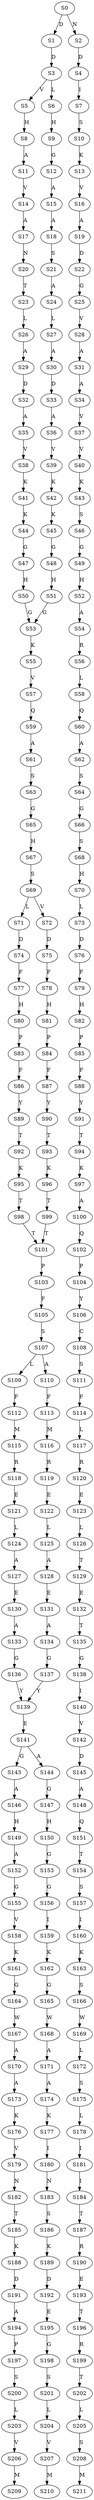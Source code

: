 strict digraph  {
	S0 -> S1 [ label = D ];
	S0 -> S2 [ label = N ];
	S1 -> S3 [ label = D ];
	S2 -> S4 [ label = D ];
	S3 -> S5 [ label = V ];
	S3 -> S6 [ label = L ];
	S4 -> S7 [ label = I ];
	S5 -> S8 [ label = H ];
	S6 -> S9 [ label = H ];
	S7 -> S10 [ label = S ];
	S8 -> S11 [ label = A ];
	S9 -> S12 [ label = G ];
	S10 -> S13 [ label = K ];
	S11 -> S14 [ label = V ];
	S12 -> S15 [ label = A ];
	S13 -> S16 [ label = V ];
	S14 -> S17 [ label = A ];
	S15 -> S18 [ label = A ];
	S16 -> S19 [ label = A ];
	S17 -> S20 [ label = N ];
	S18 -> S21 [ label = S ];
	S19 -> S22 [ label = D ];
	S20 -> S23 [ label = T ];
	S21 -> S24 [ label = A ];
	S22 -> S25 [ label = G ];
	S23 -> S26 [ label = L ];
	S24 -> S27 [ label = L ];
	S25 -> S28 [ label = V ];
	S26 -> S29 [ label = A ];
	S27 -> S30 [ label = A ];
	S28 -> S31 [ label = A ];
	S29 -> S32 [ label = D ];
	S30 -> S33 [ label = D ];
	S31 -> S34 [ label = A ];
	S32 -> S35 [ label = A ];
	S33 -> S36 [ label = A ];
	S34 -> S37 [ label = V ];
	S35 -> S38 [ label = V ];
	S36 -> S39 [ label = V ];
	S37 -> S40 [ label = V ];
	S38 -> S41 [ label = K ];
	S39 -> S42 [ label = K ];
	S40 -> S43 [ label = K ];
	S41 -> S44 [ label = K ];
	S42 -> S45 [ label = K ];
	S43 -> S46 [ label = S ];
	S44 -> S47 [ label = G ];
	S45 -> S48 [ label = G ];
	S46 -> S49 [ label = G ];
	S47 -> S50 [ label = H ];
	S48 -> S51 [ label = H ];
	S49 -> S52 [ label = H ];
	S50 -> S53 [ label = G ];
	S51 -> S53 [ label = G ];
	S52 -> S54 [ label = A ];
	S53 -> S55 [ label = K ];
	S54 -> S56 [ label = R ];
	S55 -> S57 [ label = V ];
	S56 -> S58 [ label = L ];
	S57 -> S59 [ label = Q ];
	S58 -> S60 [ label = Q ];
	S59 -> S61 [ label = A ];
	S60 -> S62 [ label = A ];
	S61 -> S63 [ label = S ];
	S62 -> S64 [ label = S ];
	S63 -> S65 [ label = G ];
	S64 -> S66 [ label = G ];
	S65 -> S67 [ label = H ];
	S66 -> S68 [ label = S ];
	S67 -> S69 [ label = S ];
	S68 -> S70 [ label = H ];
	S69 -> S71 [ label = L ];
	S69 -> S72 [ label = V ];
	S70 -> S73 [ label = L ];
	S71 -> S74 [ label = D ];
	S72 -> S75 [ label = D ];
	S73 -> S76 [ label = D ];
	S74 -> S77 [ label = F ];
	S75 -> S78 [ label = F ];
	S76 -> S79 [ label = F ];
	S77 -> S80 [ label = H ];
	S78 -> S81 [ label = H ];
	S79 -> S82 [ label = H ];
	S80 -> S83 [ label = P ];
	S81 -> S84 [ label = P ];
	S82 -> S85 [ label = P ];
	S83 -> S86 [ label = F ];
	S84 -> S87 [ label = F ];
	S85 -> S88 [ label = F ];
	S86 -> S89 [ label = Y ];
	S87 -> S90 [ label = Y ];
	S88 -> S91 [ label = Y ];
	S89 -> S92 [ label = T ];
	S90 -> S93 [ label = T ];
	S91 -> S94 [ label = T ];
	S92 -> S95 [ label = K ];
	S93 -> S96 [ label = K ];
	S94 -> S97 [ label = K ];
	S95 -> S98 [ label = T ];
	S96 -> S99 [ label = T ];
	S97 -> S100 [ label = A ];
	S98 -> S101 [ label = T ];
	S99 -> S101 [ label = T ];
	S100 -> S102 [ label = Q ];
	S101 -> S103 [ label = P ];
	S102 -> S104 [ label = P ];
	S103 -> S105 [ label = F ];
	S104 -> S106 [ label = Y ];
	S105 -> S107 [ label = S ];
	S106 -> S108 [ label = C ];
	S107 -> S109 [ label = L ];
	S107 -> S110 [ label = A ];
	S108 -> S111 [ label = S ];
	S109 -> S112 [ label = F ];
	S110 -> S113 [ label = F ];
	S111 -> S114 [ label = F ];
	S112 -> S115 [ label = M ];
	S113 -> S116 [ label = M ];
	S114 -> S117 [ label = L ];
	S115 -> S118 [ label = R ];
	S116 -> S119 [ label = R ];
	S117 -> S120 [ label = R ];
	S118 -> S121 [ label = E ];
	S119 -> S122 [ label = E ];
	S120 -> S123 [ label = E ];
	S121 -> S124 [ label = L ];
	S122 -> S125 [ label = L ];
	S123 -> S126 [ label = L ];
	S124 -> S127 [ label = A ];
	S125 -> S128 [ label = A ];
	S126 -> S129 [ label = T ];
	S127 -> S130 [ label = E ];
	S128 -> S131 [ label = E ];
	S129 -> S132 [ label = E ];
	S130 -> S133 [ label = A ];
	S131 -> S134 [ label = A ];
	S132 -> S135 [ label = T ];
	S133 -> S136 [ label = G ];
	S134 -> S137 [ label = G ];
	S135 -> S138 [ label = G ];
	S136 -> S139 [ label = Y ];
	S137 -> S139 [ label = Y ];
	S138 -> S140 [ label = I ];
	S139 -> S141 [ label = E ];
	S140 -> S142 [ label = V ];
	S141 -> S143 [ label = G ];
	S141 -> S144 [ label = A ];
	S142 -> S145 [ label = D ];
	S143 -> S146 [ label = A ];
	S144 -> S147 [ label = G ];
	S145 -> S148 [ label = A ];
	S146 -> S149 [ label = H ];
	S147 -> S150 [ label = H ];
	S148 -> S151 [ label = Q ];
	S149 -> S152 [ label = A ];
	S150 -> S153 [ label = G ];
	S151 -> S154 [ label = T ];
	S152 -> S155 [ label = G ];
	S153 -> S156 [ label = G ];
	S154 -> S157 [ label = S ];
	S155 -> S158 [ label = V ];
	S156 -> S159 [ label = I ];
	S157 -> S160 [ label = I ];
	S158 -> S161 [ label = K ];
	S159 -> S162 [ label = K ];
	S160 -> S163 [ label = K ];
	S161 -> S164 [ label = G ];
	S162 -> S165 [ label = G ];
	S163 -> S166 [ label = S ];
	S164 -> S167 [ label = W ];
	S165 -> S168 [ label = W ];
	S166 -> S169 [ label = W ];
	S167 -> S170 [ label = A ];
	S168 -> S171 [ label = A ];
	S169 -> S172 [ label = L ];
	S170 -> S173 [ label = A ];
	S171 -> S174 [ label = A ];
	S172 -> S175 [ label = S ];
	S173 -> S176 [ label = K ];
	S174 -> S177 [ label = K ];
	S175 -> S178 [ label = L ];
	S176 -> S179 [ label = V ];
	S177 -> S180 [ label = I ];
	S178 -> S181 [ label = I ];
	S179 -> S182 [ label = N ];
	S180 -> S183 [ label = N ];
	S181 -> S184 [ label = I ];
	S182 -> S185 [ label = T ];
	S183 -> S186 [ label = S ];
	S184 -> S187 [ label = T ];
	S185 -> S188 [ label = K ];
	S186 -> S189 [ label = K ];
	S187 -> S190 [ label = R ];
	S188 -> S191 [ label = D ];
	S189 -> S192 [ label = D ];
	S190 -> S193 [ label = E ];
	S191 -> S194 [ label = A ];
	S192 -> S195 [ label = E ];
	S193 -> S196 [ label = T ];
	S194 -> S197 [ label = P ];
	S195 -> S198 [ label = G ];
	S196 -> S199 [ label = R ];
	S197 -> S200 [ label = S ];
	S198 -> S201 [ label = S ];
	S199 -> S202 [ label = T ];
	S200 -> S203 [ label = L ];
	S201 -> S204 [ label = L ];
	S202 -> S205 [ label = L ];
	S203 -> S206 [ label = V ];
	S204 -> S207 [ label = V ];
	S205 -> S208 [ label = S ];
	S206 -> S209 [ label = M ];
	S207 -> S210 [ label = M ];
	S208 -> S211 [ label = M ];
}
